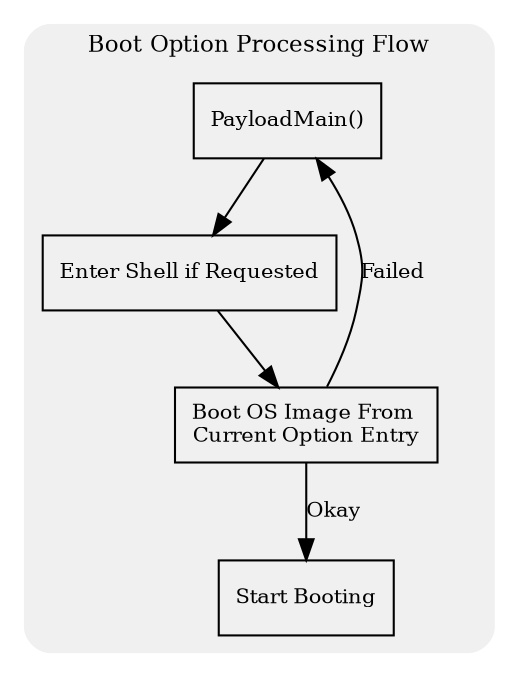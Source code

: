 digraph bootoption {
   bgcolor="transparent";
     compound=true;
     node [fontsize=10, shape=rectangle];
     edge [fontsize=10];

     subgraph cluster_stages {
       label="Boot Option Processing Flow"; fontsize=11;
       style="filled,rounded"; color="#F0F0F0";

       "PayloadMain()" -> "Enter Shell if Requested"
       "Enter Shell if Requested" -> "Boot OS Image From \nCurrent Option Entry"
       "Boot OS Image From \nCurrent Option Entry" -> "Start Booting" [ label = "Okay" ]
       "Boot OS Image From \nCurrent Option Entry" -> "PayloadMain()" [ label = "Failed" ]

     }
}